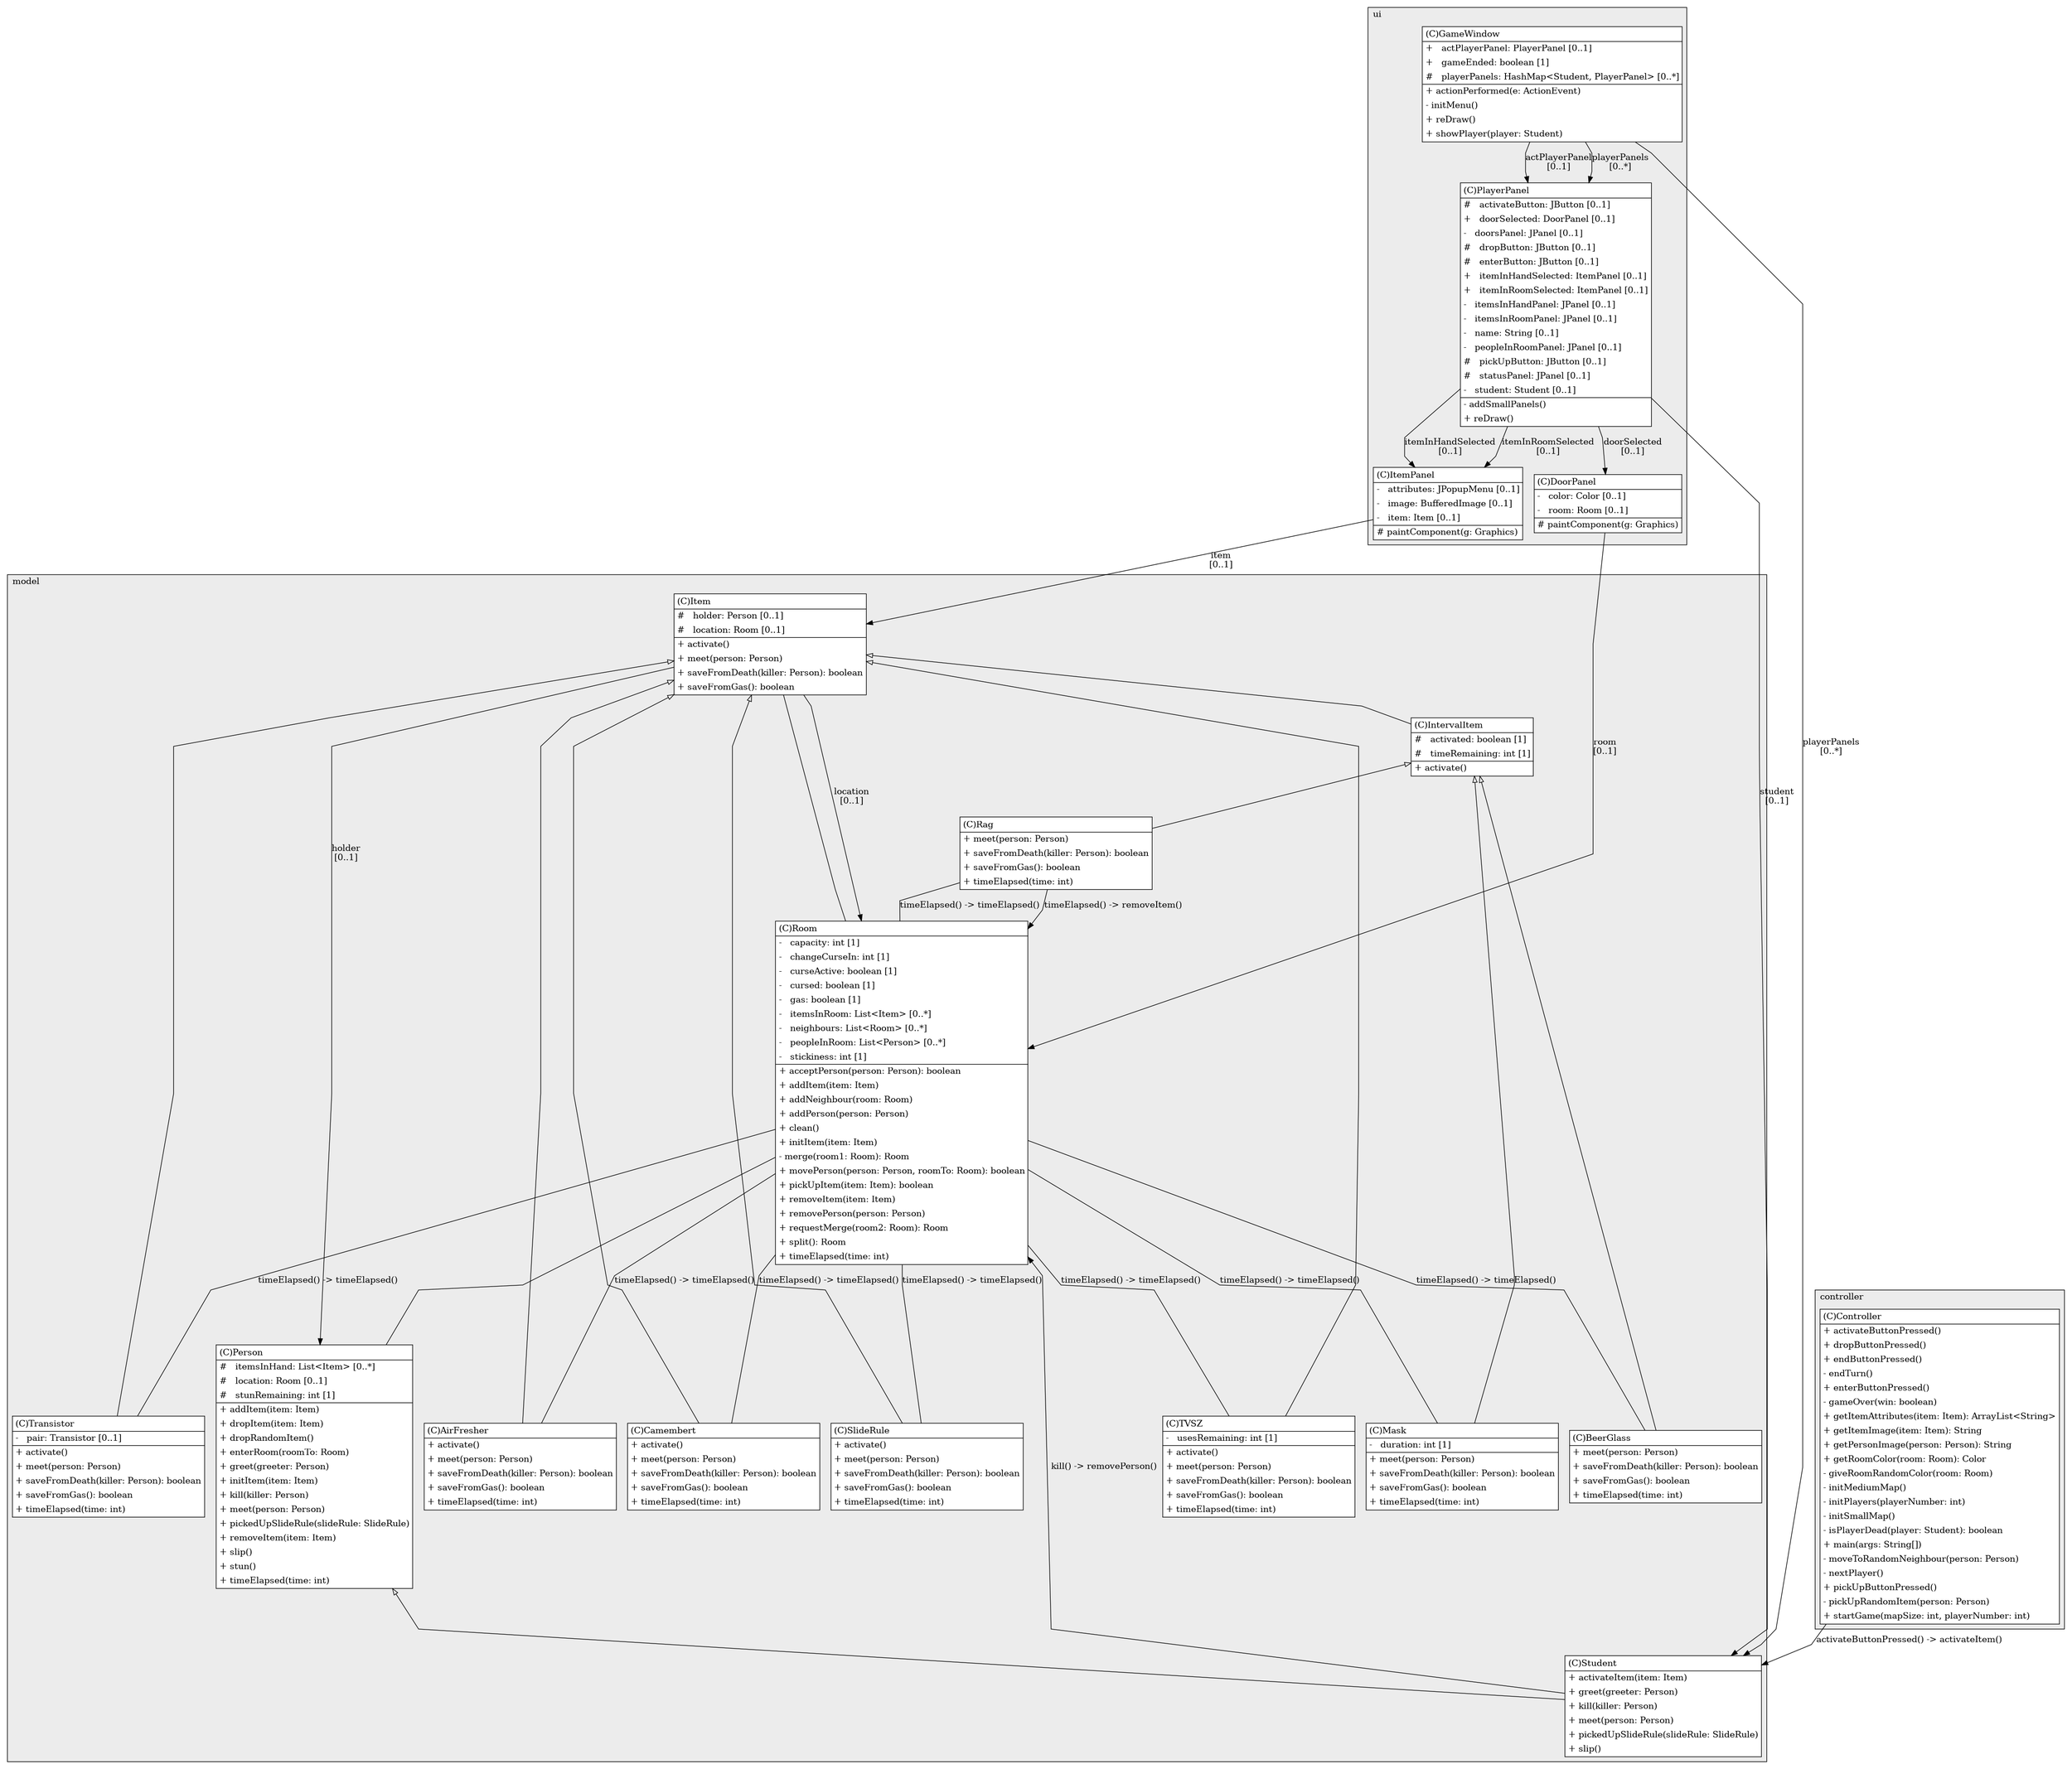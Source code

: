 @startuml

/' diagram meta data start
config=StructureConfiguration;
{
  "projectClassification": {
    "searchMode": "OpenProject", // OpenProject, AllProjects
    "includedProjects": "",
    "pathEndKeywords": "*.impl",
    "isClientPath": "",
    "isClientName": "",
    "isTestPath": "",
    "isTestName": "",
    "isMappingPath": "",
    "isMappingName": "",
    "isDataAccessPath": "",
    "isDataAccessName": "",
    "isDataStructurePath": "",
    "isDataStructureName": "",
    "isInterfaceStructuresPath": "",
    "isInterfaceStructuresName": "",
    "isEntryPointPath": "",
    "isEntryPointName": "",
    "treatFinalFieldsAsMandatory": false
  },
  "graphRestriction": {
    "classPackageExcludeFilter": "",
    "classPackageIncludeFilter": "",
    "classNameExcludeFilter": "",
    "classNameIncludeFilter": "",
    "methodNameExcludeFilter": "",
    "methodNameIncludeFilter": "",
    "removeByInheritance": "", // inheritance/annotation based filtering is done in a second step
    "removeByAnnotation": "",
    "removeByClassPackage": "", // cleanup the graph after inheritance/annotation based filtering is done
    "removeByClassName": "",
    "cutMappings": false,
    "cutEnum": true,
    "cutTests": true,
    "cutClient": true,
    "cutDataAccess": false,
    "cutInterfaceStructures": false,
    "cutDataStructures": false,
    "cutGetterAndSetter": true,
    "cutConstructors": true
  },
  "graphTraversal": {
    "forwardDepth": 6,
    "backwardDepth": 6,
    "classPackageExcludeFilter": "",
    "classPackageIncludeFilter": "",
    "classNameExcludeFilter": "",
    "classNameIncludeFilter": "",
    "methodNameExcludeFilter": "",
    "methodNameIncludeFilter": "",
    "hideMappings": false,
    "hideDataStructures": false,
    "hidePrivateMethods": true,
    "hideInterfaceCalls": true, // indirection: implementation -> interface (is hidden) -> implementation
    "onlyShowApplicationEntryPoints": false, // root node is included
    "useMethodCallsForStructureDiagram": "ForwardOnly" // ForwardOnly, BothDirections, No
  },
  "details": {
    "aggregation": "GroupByClass", // ByClass, GroupByClass, None
    "showClassGenericTypes": true,
    "showMethods": true,
    "showMethodParameterNames": true,
    "showMethodParameterTypes": true,
    "showMethodReturnType": true,
    "showPackageLevels": 2,
    "showDetailedClassStructure": true
  },
  "rootClass": "ui.GameWindow",
  "extensionCallbackMethod": "" // qualified.class.name#methodName - signature: public static String method(String)
}
diagram meta data end '/



digraph g {
    rankdir="TB"
    splines=polyline
    

'nodes 
subgraph cluster_104069929 { 
   	label=model
	labeljust=l
	fillcolor="#ececec"
	style=filled
   
   AirFresher104069929[
	label=<<TABLE BORDER="1" CELLBORDER="0" CELLPADDING="4" CELLSPACING="0">
<TR><TD ALIGN="LEFT" >(C)AirFresher</TD></TR>
<HR/>
<TR><TD ALIGN="LEFT" >+ activate()</TD></TR>
<TR><TD ALIGN="LEFT" >+ meet(person: Person)</TD></TR>
<TR><TD ALIGN="LEFT" >+ saveFromDeath(killer: Person): boolean</TD></TR>
<TR><TD ALIGN="LEFT" >+ saveFromGas(): boolean</TD></TR>
<TR><TD ALIGN="LEFT" >+ timeElapsed(time: int)</TD></TR>
</TABLE>>
	style=filled
	margin=0
	shape=plaintext
	fillcolor="#FFFFFF"
];

BeerGlass104069929[
	label=<<TABLE BORDER="1" CELLBORDER="0" CELLPADDING="4" CELLSPACING="0">
<TR><TD ALIGN="LEFT" >(C)BeerGlass</TD></TR>
<HR/>
<TR><TD ALIGN="LEFT" >+ meet(person: Person)</TD></TR>
<TR><TD ALIGN="LEFT" >+ saveFromDeath(killer: Person): boolean</TD></TR>
<TR><TD ALIGN="LEFT" >+ saveFromGas(): boolean</TD></TR>
<TR><TD ALIGN="LEFT" >+ timeElapsed(time: int)</TD></TR>
</TABLE>>
	style=filled
	margin=0
	shape=plaintext
	fillcolor="#FFFFFF"
];

Camembert104069929[
	label=<<TABLE BORDER="1" CELLBORDER="0" CELLPADDING="4" CELLSPACING="0">
<TR><TD ALIGN="LEFT" >(C)Camembert</TD></TR>
<HR/>
<TR><TD ALIGN="LEFT" >+ activate()</TD></TR>
<TR><TD ALIGN="LEFT" >+ meet(person: Person)</TD></TR>
<TR><TD ALIGN="LEFT" >+ saveFromDeath(killer: Person): boolean</TD></TR>
<TR><TD ALIGN="LEFT" >+ saveFromGas(): boolean</TD></TR>
<TR><TD ALIGN="LEFT" >+ timeElapsed(time: int)</TD></TR>
</TABLE>>
	style=filled
	margin=0
	shape=plaintext
	fillcolor="#FFFFFF"
];

IntervalItem104069929[
	label=<<TABLE BORDER="1" CELLBORDER="0" CELLPADDING="4" CELLSPACING="0">
<TR><TD ALIGN="LEFT" >(C)IntervalItem</TD></TR>
<HR/>
<TR><TD ALIGN="LEFT" >#   activated: boolean [1]</TD></TR>
<TR><TD ALIGN="LEFT" >#   timeRemaining: int [1]</TD></TR>
<HR/>
<TR><TD ALIGN="LEFT" >+ activate()</TD></TR>
</TABLE>>
	style=filled
	margin=0
	shape=plaintext
	fillcolor="#FFFFFF"
];

Item104069929[
	label=<<TABLE BORDER="1" CELLBORDER="0" CELLPADDING="4" CELLSPACING="0">
<TR><TD ALIGN="LEFT" >(C)Item</TD></TR>
<HR/>
<TR><TD ALIGN="LEFT" >#   holder: Person [0..1]</TD></TR>
<TR><TD ALIGN="LEFT" >#   location: Room [0..1]</TD></TR>
<HR/>
<TR><TD ALIGN="LEFT" >+ activate()</TD></TR>
<TR><TD ALIGN="LEFT" >+ meet(person: Person)</TD></TR>
<TR><TD ALIGN="LEFT" >+ saveFromDeath(killer: Person): boolean</TD></TR>
<TR><TD ALIGN="LEFT" >+ saveFromGas(): boolean</TD></TR>
</TABLE>>
	style=filled
	margin=0
	shape=plaintext
	fillcolor="#FFFFFF"
];

Mask104069929[
	label=<<TABLE BORDER="1" CELLBORDER="0" CELLPADDING="4" CELLSPACING="0">
<TR><TD ALIGN="LEFT" >(C)Mask</TD></TR>
<HR/>
<TR><TD ALIGN="LEFT" >-   duration: int [1]</TD></TR>
<HR/>
<TR><TD ALIGN="LEFT" >+ meet(person: Person)</TD></TR>
<TR><TD ALIGN="LEFT" >+ saveFromDeath(killer: Person): boolean</TD></TR>
<TR><TD ALIGN="LEFT" >+ saveFromGas(): boolean</TD></TR>
<TR><TD ALIGN="LEFT" >+ timeElapsed(time: int)</TD></TR>
</TABLE>>
	style=filled
	margin=0
	shape=plaintext
	fillcolor="#FFFFFF"
];

Person104069929[
	label=<<TABLE BORDER="1" CELLBORDER="0" CELLPADDING="4" CELLSPACING="0">
<TR><TD ALIGN="LEFT" >(C)Person</TD></TR>
<HR/>
<TR><TD ALIGN="LEFT" >#   itemsInHand: List&lt;Item&gt; [0..*]</TD></TR>
<TR><TD ALIGN="LEFT" >#   location: Room [0..1]</TD></TR>
<TR><TD ALIGN="LEFT" >#   stunRemaining: int [1]</TD></TR>
<HR/>
<TR><TD ALIGN="LEFT" >+ addItem(item: Item)</TD></TR>
<TR><TD ALIGN="LEFT" >+ dropItem(item: Item)</TD></TR>
<TR><TD ALIGN="LEFT" >+ dropRandomItem()</TD></TR>
<TR><TD ALIGN="LEFT" >+ enterRoom(roomTo: Room)</TD></TR>
<TR><TD ALIGN="LEFT" >+ greet(greeter: Person)</TD></TR>
<TR><TD ALIGN="LEFT" >+ initItem(item: Item)</TD></TR>
<TR><TD ALIGN="LEFT" >+ kill(killer: Person)</TD></TR>
<TR><TD ALIGN="LEFT" >+ meet(person: Person)</TD></TR>
<TR><TD ALIGN="LEFT" >+ pickedUpSlideRule(slideRule: SlideRule)</TD></TR>
<TR><TD ALIGN="LEFT" >+ removeItem(item: Item)</TD></TR>
<TR><TD ALIGN="LEFT" >+ slip()</TD></TR>
<TR><TD ALIGN="LEFT" >+ stun()</TD></TR>
<TR><TD ALIGN="LEFT" >+ timeElapsed(time: int)</TD></TR>
</TABLE>>
	style=filled
	margin=0
	shape=plaintext
	fillcolor="#FFFFFF"
];

Rag104069929[
	label=<<TABLE BORDER="1" CELLBORDER="0" CELLPADDING="4" CELLSPACING="0">
<TR><TD ALIGN="LEFT" >(C)Rag</TD></TR>
<HR/>
<TR><TD ALIGN="LEFT" >+ meet(person: Person)</TD></TR>
<TR><TD ALIGN="LEFT" >+ saveFromDeath(killer: Person): boolean</TD></TR>
<TR><TD ALIGN="LEFT" >+ saveFromGas(): boolean</TD></TR>
<TR><TD ALIGN="LEFT" >+ timeElapsed(time: int)</TD></TR>
</TABLE>>
	style=filled
	margin=0
	shape=plaintext
	fillcolor="#FFFFFF"
];

Room104069929[
	label=<<TABLE BORDER="1" CELLBORDER="0" CELLPADDING="4" CELLSPACING="0">
<TR><TD ALIGN="LEFT" >(C)Room</TD></TR>
<HR/>
<TR><TD ALIGN="LEFT" >-   capacity: int [1]</TD></TR>
<TR><TD ALIGN="LEFT" >-   changeCurseIn: int [1]</TD></TR>
<TR><TD ALIGN="LEFT" >-   curseActive: boolean [1]</TD></TR>
<TR><TD ALIGN="LEFT" >-   cursed: boolean [1]</TD></TR>
<TR><TD ALIGN="LEFT" >-   gas: boolean [1]</TD></TR>
<TR><TD ALIGN="LEFT" >-   itemsInRoom: List&lt;Item&gt; [0..*]</TD></TR>
<TR><TD ALIGN="LEFT" >-   neighbours: List&lt;Room&gt; [0..*]</TD></TR>
<TR><TD ALIGN="LEFT" >-   peopleInRoom: List&lt;Person&gt; [0..*]</TD></TR>
<TR><TD ALIGN="LEFT" >-   stickiness: int [1]</TD></TR>
<HR/>
<TR><TD ALIGN="LEFT" >+ acceptPerson(person: Person): boolean</TD></TR>
<TR><TD ALIGN="LEFT" >+ addItem(item: Item)</TD></TR>
<TR><TD ALIGN="LEFT" >+ addNeighbour(room: Room)</TD></TR>
<TR><TD ALIGN="LEFT" >+ addPerson(person: Person)</TD></TR>
<TR><TD ALIGN="LEFT" >+ clean()</TD></TR>
<TR><TD ALIGN="LEFT" >+ initItem(item: Item)</TD></TR>
<TR><TD ALIGN="LEFT" >- merge(room1: Room): Room</TD></TR>
<TR><TD ALIGN="LEFT" >+ movePerson(person: Person, roomTo: Room): boolean</TD></TR>
<TR><TD ALIGN="LEFT" >+ pickUpItem(item: Item): boolean</TD></TR>
<TR><TD ALIGN="LEFT" >+ removeItem(item: Item)</TD></TR>
<TR><TD ALIGN="LEFT" >+ removePerson(person: Person)</TD></TR>
<TR><TD ALIGN="LEFT" >+ requestMerge(room2: Room): Room</TD></TR>
<TR><TD ALIGN="LEFT" >+ split(): Room</TD></TR>
<TR><TD ALIGN="LEFT" >+ timeElapsed(time: int)</TD></TR>
</TABLE>>
	style=filled
	margin=0
	shape=plaintext
	fillcolor="#FFFFFF"
];

SlideRule104069929[
	label=<<TABLE BORDER="1" CELLBORDER="0" CELLPADDING="4" CELLSPACING="0">
<TR><TD ALIGN="LEFT" >(C)SlideRule</TD></TR>
<HR/>
<TR><TD ALIGN="LEFT" >+ activate()</TD></TR>
<TR><TD ALIGN="LEFT" >+ meet(person: Person)</TD></TR>
<TR><TD ALIGN="LEFT" >+ saveFromDeath(killer: Person): boolean</TD></TR>
<TR><TD ALIGN="LEFT" >+ saveFromGas(): boolean</TD></TR>
<TR><TD ALIGN="LEFT" >+ timeElapsed(time: int)</TD></TR>
</TABLE>>
	style=filled
	margin=0
	shape=plaintext
	fillcolor="#FFFFFF"
];

Student104069929[
	label=<<TABLE BORDER="1" CELLBORDER="0" CELLPADDING="4" CELLSPACING="0">
<TR><TD ALIGN="LEFT" >(C)Student</TD></TR>
<HR/>
<TR><TD ALIGN="LEFT" >+ activateItem(item: Item)</TD></TR>
<TR><TD ALIGN="LEFT" >+ greet(greeter: Person)</TD></TR>
<TR><TD ALIGN="LEFT" >+ kill(killer: Person)</TD></TR>
<TR><TD ALIGN="LEFT" >+ meet(person: Person)</TD></TR>
<TR><TD ALIGN="LEFT" >+ pickedUpSlideRule(slideRule: SlideRule)</TD></TR>
<TR><TD ALIGN="LEFT" >+ slip()</TD></TR>
</TABLE>>
	style=filled
	margin=0
	shape=plaintext
	fillcolor="#FFFFFF"
];

TVSZ104069929[
	label=<<TABLE BORDER="1" CELLBORDER="0" CELLPADDING="4" CELLSPACING="0">
<TR><TD ALIGN="LEFT" >(C)TVSZ</TD></TR>
<HR/>
<TR><TD ALIGN="LEFT" >-   usesRemaining: int [1]</TD></TR>
<HR/>
<TR><TD ALIGN="LEFT" >+ activate()</TD></TR>
<TR><TD ALIGN="LEFT" >+ meet(person: Person)</TD></TR>
<TR><TD ALIGN="LEFT" >+ saveFromDeath(killer: Person): boolean</TD></TR>
<TR><TD ALIGN="LEFT" >+ saveFromGas(): boolean</TD></TR>
<TR><TD ALIGN="LEFT" >+ timeElapsed(time: int)</TD></TR>
</TABLE>>
	style=filled
	margin=0
	shape=plaintext
	fillcolor="#FFFFFF"
];

Transistor104069929[
	label=<<TABLE BORDER="1" CELLBORDER="0" CELLPADDING="4" CELLSPACING="0">
<TR><TD ALIGN="LEFT" >(C)Transistor</TD></TR>
<HR/>
<TR><TD ALIGN="LEFT" >-   pair: Transistor [0..1]</TD></TR>
<HR/>
<TR><TD ALIGN="LEFT" >+ activate()</TD></TR>
<TR><TD ALIGN="LEFT" >+ meet(person: Person)</TD></TR>
<TR><TD ALIGN="LEFT" >+ saveFromDeath(killer: Person): boolean</TD></TR>
<TR><TD ALIGN="LEFT" >+ saveFromGas(): boolean</TD></TR>
<TR><TD ALIGN="LEFT" >+ timeElapsed(time: int)</TD></TR>
</TABLE>>
	style=filled
	margin=0
	shape=plaintext
	fillcolor="#FFFFFF"
];
} 

subgraph cluster_3732 { 
   	label=ui
	labeljust=l
	fillcolor="#ececec"
	style=filled
   
   DoorPanel3732[
	label=<<TABLE BORDER="1" CELLBORDER="0" CELLPADDING="4" CELLSPACING="0">
<TR><TD ALIGN="LEFT" >(C)DoorPanel</TD></TR>
<HR/>
<TR><TD ALIGN="LEFT" >-   color: Color [0..1]</TD></TR>
<TR><TD ALIGN="LEFT" >-   room: Room [0..1]</TD></TR>
<HR/>
<TR><TD ALIGN="LEFT" ># paintComponent(g: Graphics)</TD></TR>
</TABLE>>
	style=filled
	margin=0
	shape=plaintext
	fillcolor="#FFFFFF"
];

GameWindow3732[
	label=<<TABLE BORDER="1" CELLBORDER="0" CELLPADDING="4" CELLSPACING="0">
<TR><TD ALIGN="LEFT" >(C)GameWindow</TD></TR>
<HR/>
<TR><TD ALIGN="LEFT" >+   actPlayerPanel: PlayerPanel [0..1]</TD></TR>
<TR><TD ALIGN="LEFT" >+   gameEnded: boolean [1]</TD></TR>
<TR><TD ALIGN="LEFT" >#   playerPanels: HashMap&lt;Student, PlayerPanel&gt; [0..*]</TD></TR>
<HR/>
<TR><TD ALIGN="LEFT" >+ actionPerformed(e: ActionEvent)</TD></TR>
<TR><TD ALIGN="LEFT" >- initMenu()</TD></TR>
<TR><TD ALIGN="LEFT" >+ reDraw()</TD></TR>
<TR><TD ALIGN="LEFT" >+ showPlayer(player: Student)</TD></TR>
</TABLE>>
	style=filled
	margin=0
	shape=plaintext
	fillcolor="#FFFFFF"
];

ItemPanel3732[
	label=<<TABLE BORDER="1" CELLBORDER="0" CELLPADDING="4" CELLSPACING="0">
<TR><TD ALIGN="LEFT" >(C)ItemPanel</TD></TR>
<HR/>
<TR><TD ALIGN="LEFT" >-   attributes: JPopupMenu [0..1]</TD></TR>
<TR><TD ALIGN="LEFT" >-   image: BufferedImage [0..1]</TD></TR>
<TR><TD ALIGN="LEFT" >-   item: Item [0..1]</TD></TR>
<HR/>
<TR><TD ALIGN="LEFT" ># paintComponent(g: Graphics)</TD></TR>
</TABLE>>
	style=filled
	margin=0
	shape=plaintext
	fillcolor="#FFFFFF"
];

PlayerPanel3732[
	label=<<TABLE BORDER="1" CELLBORDER="0" CELLPADDING="4" CELLSPACING="0">
<TR><TD ALIGN="LEFT" >(C)PlayerPanel</TD></TR>
<HR/>
<TR><TD ALIGN="LEFT" >#   activateButton: JButton [0..1]</TD></TR>
<TR><TD ALIGN="LEFT" >+   doorSelected: DoorPanel [0..1]</TD></TR>
<TR><TD ALIGN="LEFT" >-   doorsPanel: JPanel [0..1]</TD></TR>
<TR><TD ALIGN="LEFT" >#   dropButton: JButton [0..1]</TD></TR>
<TR><TD ALIGN="LEFT" >#   enterButton: JButton [0..1]</TD></TR>
<TR><TD ALIGN="LEFT" >+   itemInHandSelected: ItemPanel [0..1]</TD></TR>
<TR><TD ALIGN="LEFT" >+   itemInRoomSelected: ItemPanel [0..1]</TD></TR>
<TR><TD ALIGN="LEFT" >-   itemsInHandPanel: JPanel [0..1]</TD></TR>
<TR><TD ALIGN="LEFT" >-   itemsInRoomPanel: JPanel [0..1]</TD></TR>
<TR><TD ALIGN="LEFT" >-   name: String [0..1]</TD></TR>
<TR><TD ALIGN="LEFT" >-   peopleInRoomPanel: JPanel [0..1]</TD></TR>
<TR><TD ALIGN="LEFT" >#   pickUpButton: JButton [0..1]</TD></TR>
<TR><TD ALIGN="LEFT" >#   statusPanel: JPanel [0..1]</TD></TR>
<TR><TD ALIGN="LEFT" >-   student: Student [0..1]</TD></TR>
<HR/>
<TR><TD ALIGN="LEFT" >- addSmallPanels()</TD></TR>
<TR><TD ALIGN="LEFT" >+ reDraw()</TD></TR>
</TABLE>>
	style=filled
	margin=0
	shape=plaintext
	fillcolor="#FFFFFF"
];
} 

subgraph cluster_637428636 { 
   	label=controller
	labeljust=l
	fillcolor="#ececec"
	style=filled
   
   Controller637428636[
	label=<<TABLE BORDER="1" CELLBORDER="0" CELLPADDING="4" CELLSPACING="0">
<TR><TD ALIGN="LEFT" >(C)Controller</TD></TR>
<HR/>
<TR><TD ALIGN="LEFT" >+ activateButtonPressed()</TD></TR>
<TR><TD ALIGN="LEFT" >+ dropButtonPressed()</TD></TR>
<TR><TD ALIGN="LEFT" >+ endButtonPressed()</TD></TR>
<TR><TD ALIGN="LEFT" >- endTurn()</TD></TR>
<TR><TD ALIGN="LEFT" >+ enterButtonPressed()</TD></TR>
<TR><TD ALIGN="LEFT" >- gameOver(win: boolean)</TD></TR>
<TR><TD ALIGN="LEFT" >+ getItemAttributes(item: Item): ArrayList&lt;String&gt;</TD></TR>
<TR><TD ALIGN="LEFT" >+ getItemImage(item: Item): String</TD></TR>
<TR><TD ALIGN="LEFT" >+ getPersonImage(person: Person): String</TD></TR>
<TR><TD ALIGN="LEFT" >+ getRoomColor(room: Room): Color</TD></TR>
<TR><TD ALIGN="LEFT" >- giveRoomRandomColor(room: Room)</TD></TR>
<TR><TD ALIGN="LEFT" >- initMediumMap()</TD></TR>
<TR><TD ALIGN="LEFT" >- initPlayers(playerNumber: int)</TD></TR>
<TR><TD ALIGN="LEFT" >- initSmallMap()</TD></TR>
<TR><TD ALIGN="LEFT" >- isPlayerDead(player: Student): boolean</TD></TR>
<TR><TD ALIGN="LEFT" >+ main(args: String[])</TD></TR>
<TR><TD ALIGN="LEFT" >- moveToRandomNeighbour(person: Person)</TD></TR>
<TR><TD ALIGN="LEFT" >- nextPlayer()</TD></TR>
<TR><TD ALIGN="LEFT" >+ pickUpButtonPressed()</TD></TR>
<TR><TD ALIGN="LEFT" >- pickUpRandomItem(person: Person)</TD></TR>
<TR><TD ALIGN="LEFT" >+ startGame(mapSize: int, playerNumber: int)</TD></TR>
</TABLE>>
	style=filled
	margin=0
	shape=plaintext
	fillcolor="#FFFFFF"
];
} 

'edges    
Controller637428636 -> Student104069929[label="activateButtonPressed() -> activateItem()"];
DoorPanel3732 -> Room104069929[label="room
[0..1]"];
GameWindow3732 -> PlayerPanel3732[label="actPlayerPanel
[0..1]"];
GameWindow3732 -> PlayerPanel3732[label="playerPanels
[0..*]"];
GameWindow3732 -> Student104069929[label="playerPanels
[0..*]"];
IntervalItem104069929 -> BeerGlass104069929[arrowhead=none, arrowtail=empty, dir=both];
IntervalItem104069929 -> Mask104069929[arrowhead=none, arrowtail=empty, dir=both];
IntervalItem104069929 -> Rag104069929[arrowhead=none, arrowtail=empty, dir=both];
Item104069929 -> AirFresher104069929[arrowhead=none, arrowtail=empty, dir=both];
Item104069929 -> Camembert104069929[arrowhead=none, arrowtail=empty, dir=both];
Item104069929 -> IntervalItem104069929[arrowhead=none, arrowtail=empty, dir=both];
Item104069929 -> Person104069929[label="holder
[0..1]"];
Item104069929 -> Room104069929[label="location
[0..1]"];
Item104069929 -> SlideRule104069929[arrowhead=none, arrowtail=empty, dir=both];
Item104069929 -> TVSZ104069929[arrowhead=none, arrowtail=empty, dir=both];
Item104069929 -> Transistor104069929[arrowhead=none, arrowtail=empty, dir=both];
ItemPanel3732 -> Item104069929[label="item
[0..1]"];
Person104069929 -> Student104069929[arrowhead=none, arrowtail=empty, dir=both];
PlayerPanel3732 -> DoorPanel3732[label="doorSelected
[0..1]"];
PlayerPanel3732 -> ItemPanel3732[label="itemInHandSelected
[0..1]"];
PlayerPanel3732 -> ItemPanel3732[label="itemInRoomSelected
[0..1]"];
PlayerPanel3732 -> Student104069929[label="student
[0..1]"];
Rag104069929 -> Room104069929[label="timeElapsed() -> removeItem()"];
Room104069929 -> AirFresher104069929[label="timeElapsed() -> timeElapsed()", arrowhead=none];
Room104069929 -> BeerGlass104069929[label="timeElapsed() -> timeElapsed()", arrowhead=none];
Room104069929 -> Camembert104069929[label="timeElapsed() -> timeElapsed()", arrowhead=none];
Room104069929 -> Item104069929[arrowhead=none];
Room104069929 -> Mask104069929[label="timeElapsed() -> timeElapsed()", arrowhead=none];
Room104069929 -> Person104069929[arrowhead=none];
Room104069929 -> Rag104069929[label="timeElapsed() -> timeElapsed()", arrowhead=none];
Room104069929 -> SlideRule104069929[label="timeElapsed() -> timeElapsed()", arrowhead=none];
Room104069929 -> TVSZ104069929[label="timeElapsed() -> timeElapsed()", arrowhead=none];
Room104069929 -> Transistor104069929[label="timeElapsed() -> timeElapsed()", arrowhead=none];
Student104069929 -> Room104069929[label="kill() -> removePerson()"];
    
}
@enduml